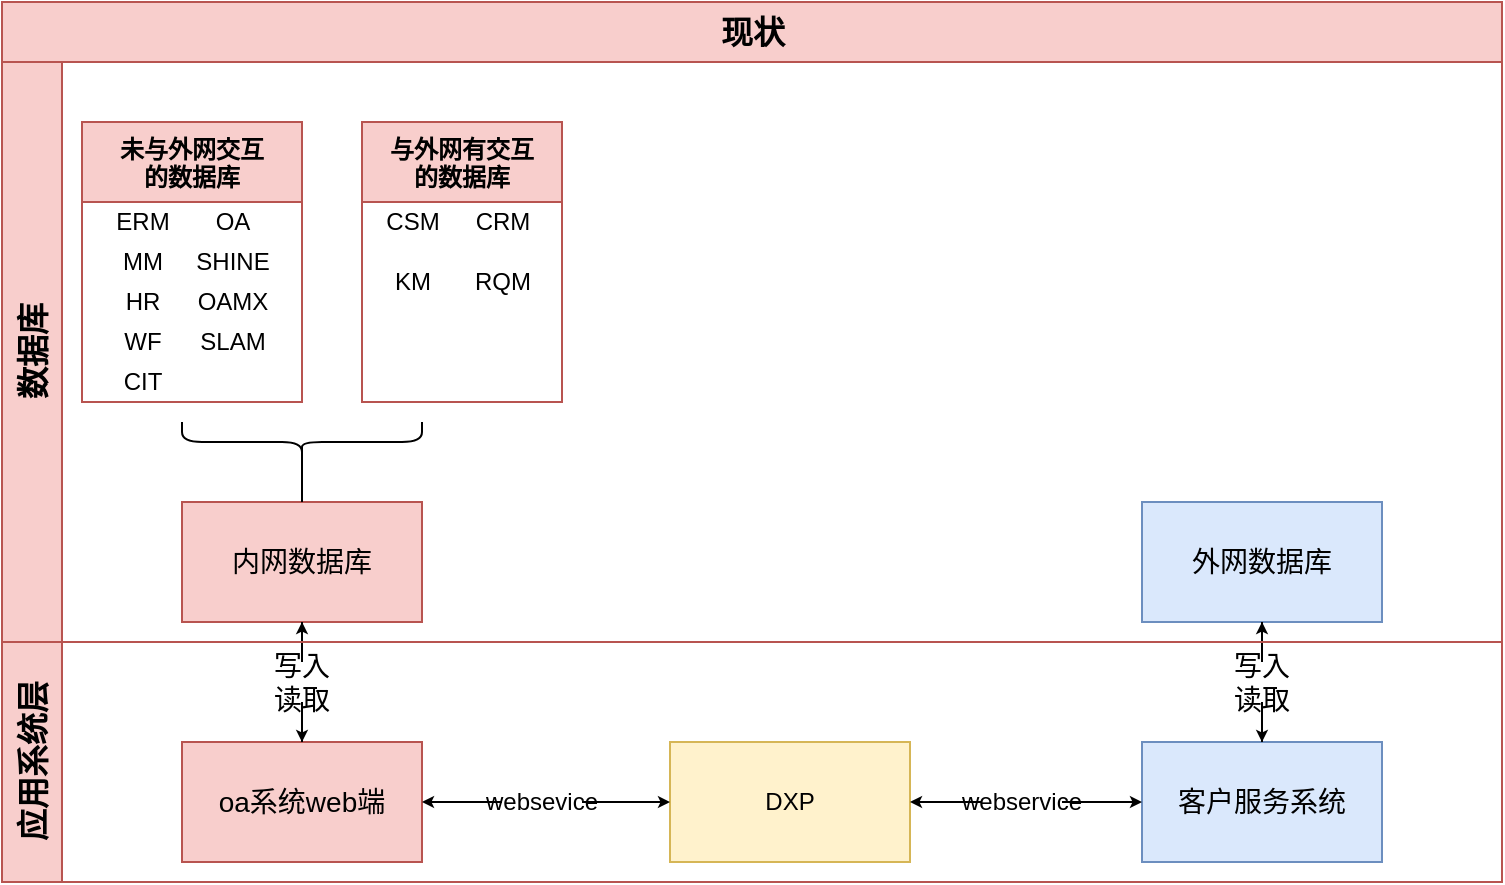 <mxfile version="14.2.9" type="github">
  <diagram id="UE8eQSSXFoSJiq7shUUV" name="Page-1">
    <mxGraphModel dx="868" dy="1619" grid="1" gridSize="10" guides="1" tooltips="1" connect="1" arrows="1" fold="1" page="1" pageScale="1" pageWidth="827" pageHeight="1169" math="0" shadow="0">
      <root>
        <mxCell id="0" />
        <mxCell id="1" parent="0" />
        <mxCell id="14kvWUV_quERHJc_PtYc-1" value="&lt;font style=&quot;font-size: 14px&quot;&gt;内网数据库&lt;/font&gt;" style="rounded=0;whiteSpace=wrap;html=1;fillColor=#f8cecc;strokeColor=#b85450;" parent="1" vertex="1">
          <mxGeometry x="110" y="160" width="120" height="60" as="geometry" />
        </mxCell>
        <mxCell id="14kvWUV_quERHJc_PtYc-2" value="&lt;font style=&quot;font-size: 14px&quot;&gt;oa系统web端&lt;/font&gt;" style="rounded=0;whiteSpace=wrap;html=1;fillColor=#f8cecc;strokeColor=#b85450;" parent="1" vertex="1">
          <mxGeometry x="110" y="280" width="120" height="60" as="geometry" />
        </mxCell>
        <mxCell id="14kvWUV_quERHJc_PtYc-5" value="DXP" style="rounded=0;whiteSpace=wrap;html=1;fillColor=#fff2cc;strokeColor=#d6b656;" parent="1" vertex="1">
          <mxGeometry x="354" y="280" width="120" height="60" as="geometry" />
        </mxCell>
        <mxCell id="14kvWUV_quERHJc_PtYc-6" value="&lt;font style=&quot;font-size: 14px&quot;&gt;客户服务系统&lt;/font&gt;" style="rounded=0;whiteSpace=wrap;html=1;fillColor=#dae8fc;strokeColor=#6c8ebf;" parent="1" vertex="1">
          <mxGeometry x="590" y="280" width="120" height="60" as="geometry" />
        </mxCell>
        <mxCell id="14kvWUV_quERHJc_PtYc-7" value="&lt;font style=&quot;font-size: 14px&quot;&gt;外网数据库&lt;/font&gt;" style="rounded=0;whiteSpace=wrap;html=1;fillColor=#dae8fc;strokeColor=#6c8ebf;" parent="1" vertex="1">
          <mxGeometry x="590" y="160" width="120" height="60" as="geometry" />
        </mxCell>
        <mxCell id="14kvWUV_quERHJc_PtYc-26" style="edgeStyle=orthogonalEdgeStyle;rounded=0;orthogonalLoop=1;jettySize=auto;html=1;exitX=1;exitY=0.5;exitDx=0;exitDy=0;entryX=0;entryY=0.5;entryDx=0;entryDy=0;startSize=3;endSize=3;" parent="1" source="14kvWUV_quERHJc_PtYc-24" target="14kvWUV_quERHJc_PtYc-5" edge="1">
          <mxGeometry relative="1" as="geometry" />
        </mxCell>
        <mxCell id="14kvWUV_quERHJc_PtYc-29" value="" style="edgeStyle=orthogonalEdgeStyle;rounded=0;orthogonalLoop=1;jettySize=auto;html=1;startSize=3;endSize=3;" parent="1" source="14kvWUV_quERHJc_PtYc-24" target="14kvWUV_quERHJc_PtYc-2" edge="1">
          <mxGeometry relative="1" as="geometry" />
        </mxCell>
        <mxCell id="14kvWUV_quERHJc_PtYc-24" value="websevice" style="text;html=1;strokeColor=none;fillColor=none;align=center;verticalAlign=middle;whiteSpace=wrap;rounded=0;" parent="1" vertex="1">
          <mxGeometry x="270" y="300" width="40" height="20" as="geometry" />
        </mxCell>
        <mxCell id="14kvWUV_quERHJc_PtYc-32" value="" style="edgeStyle=orthogonalEdgeStyle;rounded=0;orthogonalLoop=1;jettySize=auto;html=1;startSize=3;endSize=3;" parent="1" source="14kvWUV_quERHJc_PtYc-30" target="14kvWUV_quERHJc_PtYc-6" edge="1">
          <mxGeometry relative="1" as="geometry" />
        </mxCell>
        <mxCell id="14kvWUV_quERHJc_PtYc-33" value="" style="edgeStyle=orthogonalEdgeStyle;rounded=0;orthogonalLoop=1;jettySize=auto;html=1;startSize=3;endSize=3;" parent="1" source="14kvWUV_quERHJc_PtYc-30" target="14kvWUV_quERHJc_PtYc-5" edge="1">
          <mxGeometry relative="1" as="geometry" />
        </mxCell>
        <mxCell id="14kvWUV_quERHJc_PtYc-30" value="webservice" style="text;html=1;strokeColor=none;fillColor=none;align=center;verticalAlign=middle;whiteSpace=wrap;rounded=0;" parent="1" vertex="1">
          <mxGeometry x="510" y="300" width="40" height="20" as="geometry" />
        </mxCell>
        <mxCell id="14kvWUV_quERHJc_PtYc-35" value="" style="edgeStyle=orthogonalEdgeStyle;rounded=0;orthogonalLoop=1;jettySize=auto;html=1;startSize=3;endSize=3;" parent="1" source="14kvWUV_quERHJc_PtYc-34" target="14kvWUV_quERHJc_PtYc-1" edge="1">
          <mxGeometry relative="1" as="geometry" />
        </mxCell>
        <mxCell id="14kvWUV_quERHJc_PtYc-36" value="" style="edgeStyle=orthogonalEdgeStyle;rounded=0;orthogonalLoop=1;jettySize=auto;html=1;startSize=3;endSize=3;" parent="1" source="14kvWUV_quERHJc_PtYc-34" target="14kvWUV_quERHJc_PtYc-2" edge="1">
          <mxGeometry relative="1" as="geometry" />
        </mxCell>
        <mxCell id="14kvWUV_quERHJc_PtYc-34" value="&lt;font style=&quot;font-size: 14px&quot;&gt;写入读取&lt;/font&gt;" style="text;html=1;strokeColor=none;fillColor=none;align=center;verticalAlign=middle;whiteSpace=wrap;rounded=0;" parent="1" vertex="1">
          <mxGeometry x="150" y="240" width="40" height="20" as="geometry" />
        </mxCell>
        <mxCell id="14kvWUV_quERHJc_PtYc-38" value="" style="edgeStyle=orthogonalEdgeStyle;rounded=0;orthogonalLoop=1;jettySize=auto;html=1;startSize=3;endSize=3;" parent="1" source="14kvWUV_quERHJc_PtYc-37" target="14kvWUV_quERHJc_PtYc-6" edge="1">
          <mxGeometry relative="1" as="geometry" />
        </mxCell>
        <mxCell id="14kvWUV_quERHJc_PtYc-39" value="" style="edgeStyle=orthogonalEdgeStyle;rounded=0;orthogonalLoop=1;jettySize=auto;html=1;startSize=3;endSize=3;" parent="1" source="14kvWUV_quERHJc_PtYc-37" target="14kvWUV_quERHJc_PtYc-7" edge="1">
          <mxGeometry relative="1" as="geometry" />
        </mxCell>
        <mxCell id="14kvWUV_quERHJc_PtYc-37" value="&lt;font style=&quot;font-size: 14px&quot;&gt;写入读取&lt;/font&gt;" style="text;html=1;strokeColor=none;fillColor=none;align=center;verticalAlign=middle;whiteSpace=wrap;rounded=0;" parent="1" vertex="1">
          <mxGeometry x="630" y="240" width="40" height="20" as="geometry" />
        </mxCell>
        <mxCell id="f_bQdAk2YuP4nSw2tW1H-14" value="" style="shape=curlyBracket;whiteSpace=wrap;html=1;rounded=1;size=0.5;direction=north;" vertex="1" parent="1">
          <mxGeometry x="110" y="120" width="120" height="20" as="geometry" />
        </mxCell>
        <mxCell id="f_bQdAk2YuP4nSw2tW1H-18" value="" style="endArrow=none;html=1;entryX=0.1;entryY=0.5;entryDx=0;entryDy=0;entryPerimeter=0;exitX=0.5;exitY=0;exitDx=0;exitDy=0;" edge="1" parent="1" source="14kvWUV_quERHJc_PtYc-1" target="f_bQdAk2YuP4nSw2tW1H-14">
          <mxGeometry width="50" height="50" relative="1" as="geometry">
            <mxPoint x="390" y="260" as="sourcePoint" />
            <mxPoint x="440" y="210" as="targetPoint" />
          </mxGeometry>
        </mxCell>
        <mxCell id="f_bQdAk2YuP4nSw2tW1H-24" value="未与外网交互&#xa;的数据库" style="swimlane;startSize=40;fillColor=#f8cecc;strokeColor=#b85450;" vertex="1" parent="1">
          <mxGeometry x="60" y="-30" width="110" height="140" as="geometry" />
        </mxCell>
        <mxCell id="f_bQdAk2YuP4nSw2tW1H-25" value="ERM" style="text;html=1;align=center;verticalAlign=middle;resizable=0;points=[];autosize=1;" vertex="1" parent="f_bQdAk2YuP4nSw2tW1H-24">
          <mxGeometry x="10" y="40" width="40" height="20" as="geometry" />
        </mxCell>
        <mxCell id="f_bQdAk2YuP4nSw2tW1H-26" value="OA" style="text;html=1;align=center;verticalAlign=middle;resizable=0;points=[];autosize=1;" vertex="1" parent="f_bQdAk2YuP4nSw2tW1H-24">
          <mxGeometry x="60" y="40" width="30" height="20" as="geometry" />
        </mxCell>
        <mxCell id="f_bQdAk2YuP4nSw2tW1H-27" value="MM" style="text;html=1;align=center;verticalAlign=middle;resizable=0;points=[];autosize=1;" vertex="1" parent="f_bQdAk2YuP4nSw2tW1H-24">
          <mxGeometry x="10" y="60" width="40" height="20" as="geometry" />
        </mxCell>
        <mxCell id="f_bQdAk2YuP4nSw2tW1H-32" value="SHINE" style="text;html=1;align=center;verticalAlign=middle;resizable=0;points=[];autosize=1;" vertex="1" parent="f_bQdAk2YuP4nSw2tW1H-24">
          <mxGeometry x="50" y="60" width="50" height="20" as="geometry" />
        </mxCell>
        <mxCell id="f_bQdAk2YuP4nSw2tW1H-29" value="OAMX" style="text;html=1;align=center;verticalAlign=middle;resizable=0;points=[];autosize=1;" vertex="1" parent="f_bQdAk2YuP4nSw2tW1H-24">
          <mxGeometry x="50" y="80" width="50" height="20" as="geometry" />
        </mxCell>
        <mxCell id="f_bQdAk2YuP4nSw2tW1H-33" value="SLAM" style="text;html=1;align=center;verticalAlign=middle;resizable=0;points=[];autosize=1;" vertex="1" parent="f_bQdAk2YuP4nSw2tW1H-24">
          <mxGeometry x="50" y="100" width="50" height="20" as="geometry" />
        </mxCell>
        <mxCell id="f_bQdAk2YuP4nSw2tW1H-28" value="HR" style="text;html=1;align=center;verticalAlign=middle;resizable=0;points=[];autosize=1;" vertex="1" parent="f_bQdAk2YuP4nSw2tW1H-24">
          <mxGeometry x="15" y="80" width="30" height="20" as="geometry" />
        </mxCell>
        <mxCell id="f_bQdAk2YuP4nSw2tW1H-34" value="WF" style="text;html=1;align=center;verticalAlign=middle;resizable=0;points=[];autosize=1;" vertex="1" parent="f_bQdAk2YuP4nSw2tW1H-24">
          <mxGeometry x="15" y="100" width="30" height="20" as="geometry" />
        </mxCell>
        <mxCell id="f_bQdAk2YuP4nSw2tW1H-40" value="CIT" style="text;html=1;align=center;verticalAlign=middle;resizable=0;points=[];autosize=1;" vertex="1" parent="f_bQdAk2YuP4nSw2tW1H-24">
          <mxGeometry x="15" y="120" width="30" height="20" as="geometry" />
        </mxCell>
        <mxCell id="f_bQdAk2YuP4nSw2tW1H-35" value="与外网有交互&#xa;的数据库" style="swimlane;startSize=40;fillColor=#f8cecc;strokeColor=#b85450;" vertex="1" parent="1">
          <mxGeometry x="200" y="-30" width="100" height="140" as="geometry">
            <mxRectangle x="210" y="-20" width="120" height="23" as="alternateBounds" />
          </mxGeometry>
        </mxCell>
        <mxCell id="f_bQdAk2YuP4nSw2tW1H-37" value="CRM" style="text;html=1;align=center;verticalAlign=middle;resizable=0;points=[];autosize=1;" vertex="1" parent="f_bQdAk2YuP4nSw2tW1H-35">
          <mxGeometry x="50" y="40" width="40" height="20" as="geometry" />
        </mxCell>
        <mxCell id="f_bQdAk2YuP4nSw2tW1H-42" value="KM" style="text;html=1;align=center;verticalAlign=middle;resizable=0;points=[];autosize=1;" vertex="1" parent="f_bQdAk2YuP4nSw2tW1H-35">
          <mxGeometry x="10" y="70" width="30" height="20" as="geometry" />
        </mxCell>
        <mxCell id="f_bQdAk2YuP4nSw2tW1H-41" value="RQM" style="text;html=1;align=center;verticalAlign=middle;resizable=0;points=[];autosize=1;" vertex="1" parent="f_bQdAk2YuP4nSw2tW1H-35">
          <mxGeometry x="50" y="70" width="40" height="20" as="geometry" />
        </mxCell>
        <mxCell id="f_bQdAk2YuP4nSw2tW1H-36" value="CSM" style="text;html=1;align=center;verticalAlign=middle;resizable=0;points=[];autosize=1;" vertex="1" parent="f_bQdAk2YuP4nSw2tW1H-35">
          <mxGeometry x="5" y="40" width="40" height="20" as="geometry" />
        </mxCell>
        <mxCell id="f_bQdAk2YuP4nSw2tW1H-44" value="&lt;font style=&quot;font-size: 16px&quot;&gt;现状&lt;/font&gt;" style="swimlane;html=1;childLayout=stackLayout;resizeParent=1;resizeParentMax=0;horizontal=1;startSize=30;horizontalStack=0;fillColor=#f8cecc;strokeColor=#b85450;" vertex="1" parent="1">
          <mxGeometry x="20" y="-90" width="750" height="440" as="geometry" />
        </mxCell>
        <mxCell id="f_bQdAk2YuP4nSw2tW1H-45" value="&lt;font style=&quot;font-size: 16px&quot;&gt;数据库&lt;/font&gt;" style="swimlane;html=1;startSize=30;horizontal=0;fillColor=#f8cecc;strokeColor=#b85450;" vertex="1" parent="f_bQdAk2YuP4nSw2tW1H-44">
          <mxGeometry y="30" width="750" height="290" as="geometry" />
        </mxCell>
        <mxCell id="f_bQdAk2YuP4nSw2tW1H-46" value="&lt;font style=&quot;font-size: 16px&quot;&gt;应用系统层&lt;/font&gt;" style="swimlane;html=1;startSize=30;horizontal=0;fillColor=#f8cecc;strokeColor=#b85450;" vertex="1" parent="f_bQdAk2YuP4nSw2tW1H-44">
          <mxGeometry y="320" width="750" height="120" as="geometry" />
        </mxCell>
      </root>
    </mxGraphModel>
  </diagram>
</mxfile>
